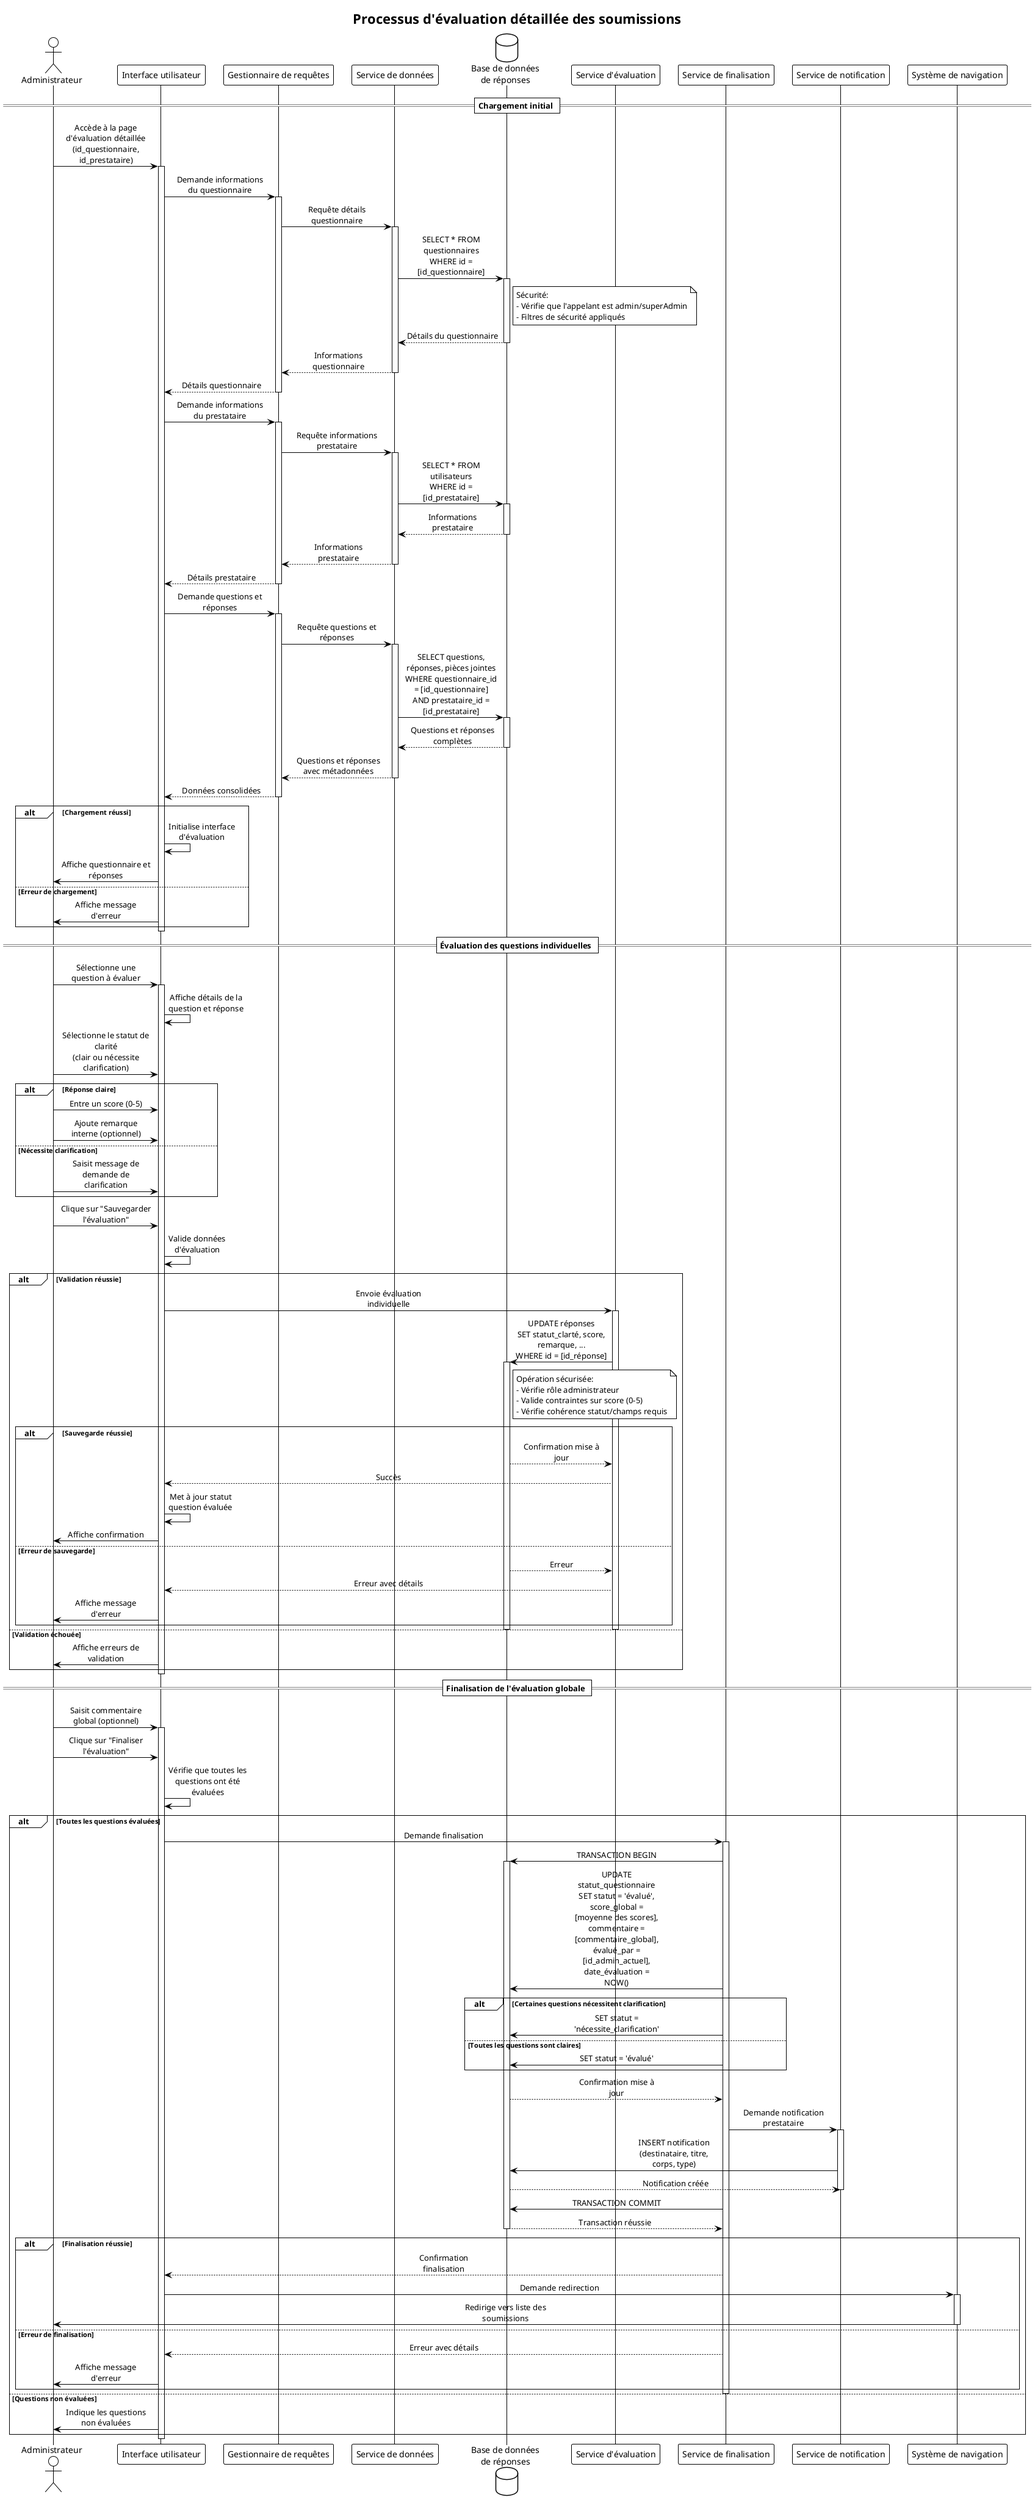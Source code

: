@startuml "Évaluation détaillée des soumissions"
!theme plain
skinparam sequenceMessageAlign center
skinparam responseMessageBelowArrow true
skinparam maxMessageSize 150

title "Processus d'évaluation détaillée des soumissions"

actor "Administrateur" as Admin
participant "Interface utilisateur" as UI
participant "Gestionnaire de requêtes" as QueryManager
participant "Service de données" as DataService
database "Base de données\nde réponses" as DB
participant "Service d'évaluation" as EvalService
participant "Service de finalisation" as FinalService
participant "Service de notification" as NotifService
participant "Système de navigation" as NavSystem

== Chargement initial ==
Admin -> UI: Accède à la page d'évaluation détaillée\n(id_questionnaire, id_prestataire)
activate UI
UI -> QueryManager: Demande informations du questionnaire
activate QueryManager
QueryManager -> DataService: Requête détails questionnaire
activate DataService
DataService -> DB: SELECT * FROM questionnaires\nWHERE id = [id_questionnaire]
activate DB
note right of DB
  Sécurité:
  - Vérifie que l'appelant est admin/superAdmin
  - Filtres de sécurité appliqués
end note
DB --> DataService: Détails du questionnaire
deactivate DB
DataService --> QueryManager: Informations questionnaire
deactivate DataService
QueryManager --> UI: Détails questionnaire
deactivate QueryManager

UI -> QueryManager: Demande informations du prestataire
activate QueryManager
QueryManager -> DataService: Requête informations prestataire
activate DataService
DataService -> DB: SELECT * FROM utilisateurs\nWHERE id = [id_prestataire]
activate DB
DB --> DataService: Informations prestataire
deactivate DB
DataService --> QueryManager: Informations prestataire
deactivate DataService
QueryManager --> UI: Détails prestataire
deactivate QueryManager

UI -> QueryManager: Demande questions et réponses
activate QueryManager
QueryManager -> DataService: Requête questions et réponses
activate DataService
DataService -> DB: SELECT questions, réponses, pièces jointes\nWHERE questionnaire_id = [id_questionnaire]\nAND prestataire_id = [id_prestataire]
activate DB
DB --> DataService: Questions et réponses complètes
deactivate DB
DataService --> QueryManager: Questions et réponses avec métadonnées
deactivate DataService
QueryManager --> UI: Données consolidées
deactivate QueryManager

alt Chargement réussi
    UI -> UI: Initialise interface d'évaluation
    UI -> Admin: Affiche questionnaire et réponses
else Erreur de chargement
    UI -> Admin: Affiche message d'erreur
end
deactivate UI

== Évaluation des questions individuelles ==
Admin -> UI: Sélectionne une question à évaluer
activate UI
UI -> UI: Affiche détails de la question et réponse

Admin -> UI: Sélectionne le statut de clarité\n(clair ou nécessite clarification)
alt Réponse claire
    Admin -> UI: Entre un score (0-5)
    Admin -> UI: Ajoute remarque interne (optionnel)
else Nécessite clarification
    Admin -> UI: Saisit message de demande de clarification
end

Admin -> UI: Clique sur "Sauvegarder l'évaluation"
UI -> UI: Valide données d'évaluation

alt Validation réussie
    UI -> EvalService: Envoie évaluation individuelle
    activate EvalService
    EvalService -> DB: UPDATE réponses\nSET statut_clarté, score, remarque, ...\nWHERE id = [id_réponse]
    activate DB
    note right of DB
      Opération sécurisée:
      - Vérifie rôle administrateur
      - Valide contraintes sur score (0-5)
      - Vérifie cohérence statut/champs requis
    end note
    
    alt Sauvegarde réussie
        DB --> EvalService: Confirmation mise à jour
        EvalService --> UI: Succès
        UI -> UI: Met à jour statut question évaluée
        UI -> Admin: Affiche confirmation
    else Erreur de sauvegarde
        DB --> EvalService: Erreur
        EvalService --> UI: Erreur avec détails
        UI -> Admin: Affiche message d'erreur
    end
    deactivate DB
    deactivate EvalService
else Validation échouée
    UI -> Admin: Affiche erreurs de validation
end
deactivate UI

== Finalisation de l'évaluation globale ==
Admin -> UI: Saisit commentaire global (optionnel)
activate UI
Admin -> UI: Clique sur "Finaliser l'évaluation"

UI -> UI: Vérifie que toutes les questions ont été évaluées
alt Toutes les questions évaluées
    UI -> FinalService: Demande finalisation
    activate FinalService
    FinalService -> DB: TRANSACTION BEGIN
    activate DB
    
    FinalService -> DB: UPDATE statut_questionnaire\nSET statut = 'évalué',\nscore_global = [moyenne des scores],\ncommentaire = [commentaire_global],\névalué_par = [id_admin_actuel],\ndate_évaluation = NOW()
    
    alt Certaines questions nécessitent clarification
        FinalService -> DB: SET statut = 'nécessite_clarification'
    else Toutes les questions sont claires
        FinalService -> DB: SET statut = 'évalué'
    end
    
    DB --> FinalService: Confirmation mise à jour
    
    FinalService -> NotifService: Demande notification prestataire
    activate NotifService
    NotifService -> DB: INSERT notification\n(destinataire, titre, corps, type)
    DB --> NotifService: Notification créée
    deactivate NotifService
    
    FinalService -> DB: TRANSACTION COMMIT
    DB --> FinalService: Transaction réussie
    deactivate DB
    
    alt Finalisation réussie
        FinalService --> UI: Confirmation finalisation
        UI -> NavSystem: Demande redirection
        activate NavSystem
        NavSystem -> Admin: Redirige vers liste des soumissions
        deactivate NavSystem
    else Erreur de finalisation
        FinalService --> UI: Erreur avec détails
        UI -> Admin: Affiche message d'erreur
    end
    deactivate FinalService
else Questions non évaluées
    UI -> Admin: Indique les questions non évaluées
end
deactivate UI

@enduml